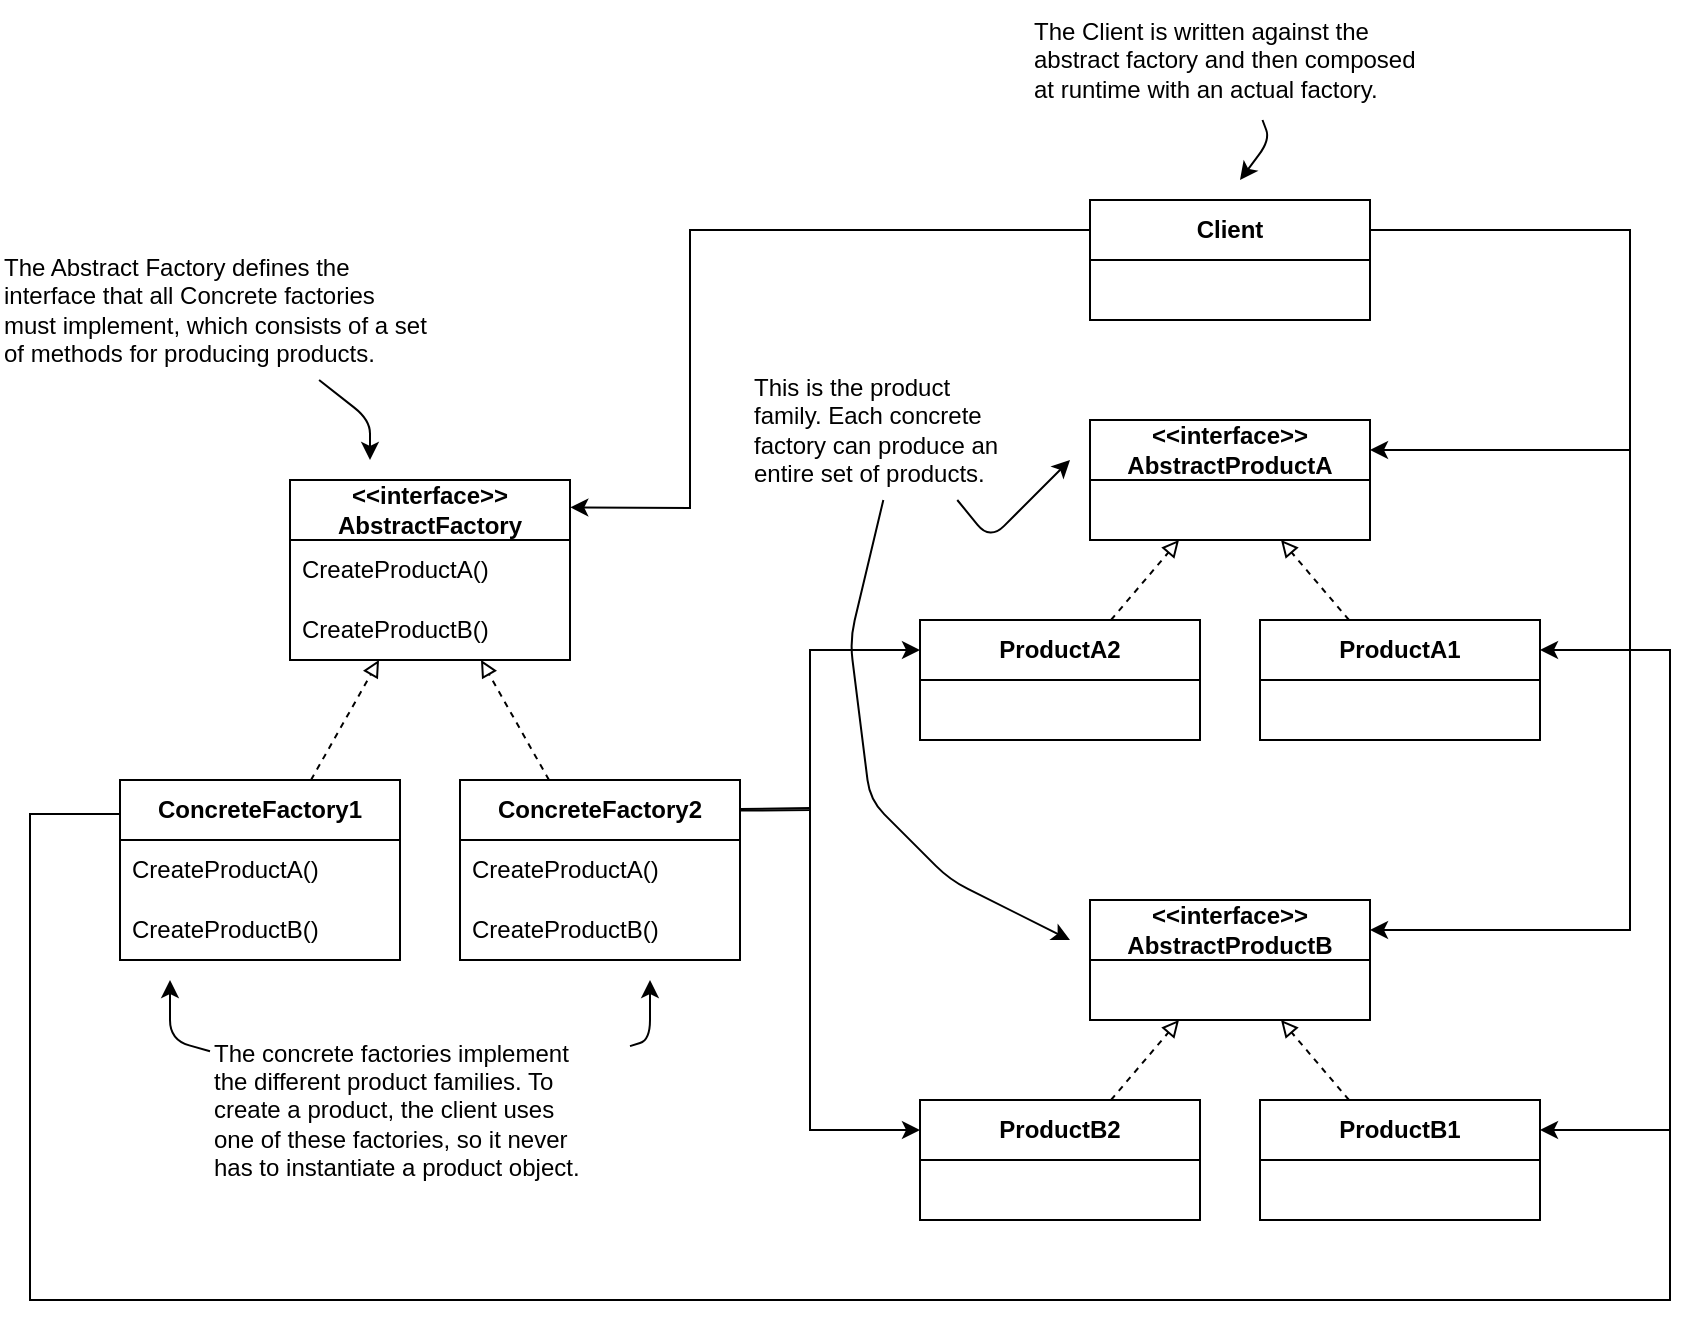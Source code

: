 <mxfile version="20.7.4" type="device"><diagram id="ahAyE9eUKxN_0jiChCt0" name="Sayfa -1"><mxGraphModel dx="1409" dy="703" grid="1" gridSize="10" guides="1" tooltips="1" connect="1" arrows="1" fold="1" page="1" pageScale="1" pageWidth="827" pageHeight="1169" math="0" shadow="0"><root><mxCell id="0"/><mxCell id="1" parent="0"/><mxCell id="OmDSp6iT0buTyvWnx6vF-1" value="&lt;span style=&quot;font-weight: 700;&quot;&gt;&amp;lt;&amp;lt;interface&amp;gt;&amp;gt;&lt;/span&gt;&lt;br style=&quot;border-color: var(--border-color); padding: 0px; margin: 0px; font-weight: 700;&quot;&gt;&lt;span style=&quot;font-weight: 700;&quot;&gt;AbstractFactory&lt;/span&gt;" style="swimlane;fontStyle=0;childLayout=stackLayout;horizontal=1;startSize=30;horizontalStack=0;resizeParent=1;resizeParentMax=0;resizeLast=0;collapsible=1;marginBottom=0;whiteSpace=wrap;html=1;" vertex="1" parent="1"><mxGeometry x="-20" y="250" width="140" height="90" as="geometry"/></mxCell><mxCell id="OmDSp6iT0buTyvWnx6vF-2" value="CreateProductA()" style="text;strokeColor=none;fillColor=none;align=left;verticalAlign=middle;spacingLeft=4;spacingRight=4;overflow=hidden;points=[[0,0.5],[1,0.5]];portConstraint=eastwest;rotatable=0;whiteSpace=wrap;html=1;" vertex="1" parent="OmDSp6iT0buTyvWnx6vF-1"><mxGeometry y="30" width="140" height="30" as="geometry"/></mxCell><mxCell id="OmDSp6iT0buTyvWnx6vF-4" value="CreateProductB()" style="text;strokeColor=none;fillColor=none;align=left;verticalAlign=middle;spacingLeft=4;spacingRight=4;overflow=hidden;points=[[0,0.5],[1,0.5]];portConstraint=eastwest;rotatable=0;whiteSpace=wrap;html=1;" vertex="1" parent="OmDSp6iT0buTyvWnx6vF-1"><mxGeometry y="60" width="140" height="30" as="geometry"/></mxCell><mxCell id="OmDSp6iT0buTyvWnx6vF-5" value="&lt;b&gt;Client&lt;/b&gt;" style="swimlane;fontStyle=0;childLayout=stackLayout;horizontal=1;startSize=30;horizontalStack=0;resizeParent=1;resizeParentMax=0;resizeLast=0;collapsible=1;marginBottom=0;whiteSpace=wrap;html=1;" vertex="1" parent="1"><mxGeometry x="380" y="110" width="140" height="60" as="geometry"/></mxCell><mxCell id="OmDSp6iT0buTyvWnx6vF-16" value="&lt;span style=&quot;font-weight: 700;&quot;&gt;&amp;lt;&amp;lt;interface&amp;gt;&amp;gt;&lt;/span&gt;&lt;br style=&quot;border-color: var(--border-color); padding: 0px; margin: 0px; font-weight: 700;&quot;&gt;&lt;span style=&quot;font-weight: 700;&quot;&gt;AbstractProductA&lt;/span&gt;" style="swimlane;fontStyle=0;childLayout=stackLayout;horizontal=1;startSize=30;horizontalStack=0;resizeParent=1;resizeParentMax=0;resizeLast=0;collapsible=1;marginBottom=0;whiteSpace=wrap;html=1;" vertex="1" parent="1"><mxGeometry x="380" y="220" width="140" height="60" as="geometry"/></mxCell><mxCell id="OmDSp6iT0buTyvWnx6vF-19" value="&lt;span style=&quot;font-weight: 700;&quot;&gt;&amp;lt;&amp;lt;interface&amp;gt;&amp;gt;&lt;/span&gt;&lt;br style=&quot;border-color: var(--border-color); padding: 0px; margin: 0px; font-weight: 700;&quot;&gt;&lt;span style=&quot;font-weight: 700;&quot;&gt;AbstractProductB&lt;/span&gt;" style="swimlane;fontStyle=0;childLayout=stackLayout;horizontal=1;startSize=30;horizontalStack=0;resizeParent=1;resizeParentMax=0;resizeLast=0;collapsible=1;marginBottom=0;whiteSpace=wrap;html=1;" vertex="1" parent="1"><mxGeometry x="380" y="460" width="140" height="60" as="geometry"/></mxCell><mxCell id="OmDSp6iT0buTyvWnx6vF-20" value="&lt;b&gt;ProductA2&lt;/b&gt;" style="swimlane;fontStyle=0;childLayout=stackLayout;horizontal=1;startSize=30;horizontalStack=0;resizeParent=1;resizeParentMax=0;resizeLast=0;collapsible=1;marginBottom=0;whiteSpace=wrap;html=1;" vertex="1" parent="1"><mxGeometry x="295" y="320" width="140" height="60" as="geometry"/></mxCell><mxCell id="OmDSp6iT0buTyvWnx6vF-21" value="&lt;b&gt;ProductA1&lt;/b&gt;" style="swimlane;fontStyle=0;childLayout=stackLayout;horizontal=1;startSize=30;horizontalStack=0;resizeParent=1;resizeParentMax=0;resizeLast=0;collapsible=1;marginBottom=0;whiteSpace=wrap;html=1;" vertex="1" parent="1"><mxGeometry x="465" y="320" width="140" height="60" as="geometry"/></mxCell><mxCell id="OmDSp6iT0buTyvWnx6vF-22" value="&lt;b&gt;ProductB2&lt;/b&gt;" style="swimlane;fontStyle=0;childLayout=stackLayout;horizontal=1;startSize=30;horizontalStack=0;resizeParent=1;resizeParentMax=0;resizeLast=0;collapsible=1;marginBottom=0;whiteSpace=wrap;html=1;" vertex="1" parent="1"><mxGeometry x="295" y="560" width="140" height="60" as="geometry"/></mxCell><mxCell id="OmDSp6iT0buTyvWnx6vF-23" value="&lt;b&gt;ProductB1&lt;/b&gt;" style="swimlane;fontStyle=0;childLayout=stackLayout;horizontal=1;startSize=30;horizontalStack=0;resizeParent=1;resizeParentMax=0;resizeLast=0;collapsible=1;marginBottom=0;whiteSpace=wrap;html=1;" vertex="1" parent="1"><mxGeometry x="465" y="560" width="140" height="60" as="geometry"/></mxCell><mxCell id="OmDSp6iT0buTyvWnx6vF-24" value="&lt;b&gt;ConcreteFactory1&lt;/b&gt;" style="swimlane;fontStyle=0;childLayout=stackLayout;horizontal=1;startSize=30;horizontalStack=0;resizeParent=1;resizeParentMax=0;resizeLast=0;collapsible=1;marginBottom=0;whiteSpace=wrap;html=1;" vertex="1" parent="1"><mxGeometry x="-105" y="400" width="140" height="90" as="geometry"/></mxCell><mxCell id="OmDSp6iT0buTyvWnx6vF-25" value="CreateProductA()" style="text;strokeColor=none;fillColor=none;align=left;verticalAlign=middle;spacingLeft=4;spacingRight=4;overflow=hidden;points=[[0,0.5],[1,0.5]];portConstraint=eastwest;rotatable=0;whiteSpace=wrap;html=1;" vertex="1" parent="OmDSp6iT0buTyvWnx6vF-24"><mxGeometry y="30" width="140" height="30" as="geometry"/></mxCell><mxCell id="OmDSp6iT0buTyvWnx6vF-26" value="CreateProductB()" style="text;strokeColor=none;fillColor=none;align=left;verticalAlign=middle;spacingLeft=4;spacingRight=4;overflow=hidden;points=[[0,0.5],[1,0.5]];portConstraint=eastwest;rotatable=0;whiteSpace=wrap;html=1;" vertex="1" parent="OmDSp6iT0buTyvWnx6vF-24"><mxGeometry y="60" width="140" height="30" as="geometry"/></mxCell><mxCell id="OmDSp6iT0buTyvWnx6vF-27" value="&lt;b&gt;ConcreteFactory2&lt;/b&gt;" style="swimlane;fontStyle=0;childLayout=stackLayout;horizontal=1;startSize=30;horizontalStack=0;resizeParent=1;resizeParentMax=0;resizeLast=0;collapsible=1;marginBottom=0;whiteSpace=wrap;html=1;" vertex="1" parent="1"><mxGeometry x="65" y="400" width="140" height="90" as="geometry"/></mxCell><mxCell id="OmDSp6iT0buTyvWnx6vF-28" value="CreateProductA()" style="text;strokeColor=none;fillColor=none;align=left;verticalAlign=middle;spacingLeft=4;spacingRight=4;overflow=hidden;points=[[0,0.5],[1,0.5]];portConstraint=eastwest;rotatable=0;whiteSpace=wrap;html=1;" vertex="1" parent="OmDSp6iT0buTyvWnx6vF-27"><mxGeometry y="30" width="140" height="30" as="geometry"/></mxCell><mxCell id="OmDSp6iT0buTyvWnx6vF-29" value="CreateProductB()" style="text;strokeColor=none;fillColor=none;align=left;verticalAlign=middle;spacingLeft=4;spacingRight=4;overflow=hidden;points=[[0,0.5],[1,0.5]];portConstraint=eastwest;rotatable=0;whiteSpace=wrap;html=1;" vertex="1" parent="OmDSp6iT0buTyvWnx6vF-27"><mxGeometry y="60" width="140" height="30" as="geometry"/></mxCell><mxCell id="OmDSp6iT0buTyvWnx6vF-30" value="" style="endArrow=classic;html=1;rounded=0;exitX=0;exitY=0.25;exitDx=0;exitDy=0;entryX=1.001;entryY=0.152;entryDx=0;entryDy=0;entryPerimeter=0;" edge="1" parent="1" source="OmDSp6iT0buTyvWnx6vF-5" target="OmDSp6iT0buTyvWnx6vF-1"><mxGeometry width="50" height="50" relative="1" as="geometry"><mxPoint x="130" y="180" as="sourcePoint"/><mxPoint x="170" y="120" as="targetPoint"/><Array as="points"><mxPoint x="180" y="125"/><mxPoint x="180" y="264"/></Array></mxGeometry></mxCell><mxCell id="OmDSp6iT0buTyvWnx6vF-31" value="" style="endArrow=classic;html=1;rounded=0;exitX=1;exitY=0.25;exitDx=0;exitDy=0;entryX=1;entryY=0.25;entryDx=0;entryDy=0;" edge="1" parent="1" source="OmDSp6iT0buTyvWnx6vF-5" target="OmDSp6iT0buTyvWnx6vF-16"><mxGeometry width="50" height="50" relative="1" as="geometry"><mxPoint x="620" y="160" as="sourcePoint"/><mxPoint x="570" y="220" as="targetPoint"/><Array as="points"><mxPoint x="650" y="125"/><mxPoint x="650" y="235"/></Array></mxGeometry></mxCell><mxCell id="OmDSp6iT0buTyvWnx6vF-32" value="" style="endArrow=classic;html=1;rounded=0;exitX=1;exitY=0.25;exitDx=0;exitDy=0;entryX=1;entryY=0.25;entryDx=0;entryDy=0;" edge="1" parent="1" source="OmDSp6iT0buTyvWnx6vF-5" target="OmDSp6iT0buTyvWnx6vF-19"><mxGeometry width="50" height="50" relative="1" as="geometry"><mxPoint x="640" y="340" as="sourcePoint"/><mxPoint x="690" y="290" as="targetPoint"/><Array as="points"><mxPoint x="650" y="125"/><mxPoint x="650" y="475"/></Array></mxGeometry></mxCell><mxCell id="OmDSp6iT0buTyvWnx6vF-33" value="" style="endArrow=block;html=1;rounded=0;endFill=0;dashed=1;" edge="1" parent="1" source="OmDSp6iT0buTyvWnx6vF-20" target="OmDSp6iT0buTyvWnx6vF-16"><mxGeometry width="50" height="50" relative="1" as="geometry"><mxPoint x="250" y="310" as="sourcePoint"/><mxPoint x="300" y="260" as="targetPoint"/></mxGeometry></mxCell><mxCell id="OmDSp6iT0buTyvWnx6vF-34" value="" style="endArrow=block;html=1;rounded=0;endFill=0;dashed=1;" edge="1" parent="1" source="OmDSp6iT0buTyvWnx6vF-21" target="OmDSp6iT0buTyvWnx6vF-16"><mxGeometry width="50" height="50" relative="1" as="geometry"><mxPoint x="400.5" y="330" as="sourcePoint"/><mxPoint x="434.5" y="290" as="targetPoint"/></mxGeometry></mxCell><mxCell id="OmDSp6iT0buTyvWnx6vF-35" value="" style="endArrow=block;html=1;rounded=0;endFill=0;dashed=1;" edge="1" parent="1" source="OmDSp6iT0buTyvWnx6vF-22" target="OmDSp6iT0buTyvWnx6vF-19"><mxGeometry width="50" height="50" relative="1" as="geometry"><mxPoint x="400.5" y="330" as="sourcePoint"/><mxPoint x="434.5" y="290" as="targetPoint"/></mxGeometry></mxCell><mxCell id="OmDSp6iT0buTyvWnx6vF-36" value="" style="endArrow=block;html=1;rounded=0;endFill=0;dashed=1;" edge="1" parent="1" source="OmDSp6iT0buTyvWnx6vF-23" target="OmDSp6iT0buTyvWnx6vF-19"><mxGeometry width="50" height="50" relative="1" as="geometry"><mxPoint x="398.182" y="580" as="sourcePoint"/><mxPoint x="436.818" y="530" as="targetPoint"/></mxGeometry></mxCell><mxCell id="OmDSp6iT0buTyvWnx6vF-37" value="" style="endArrow=classic;html=1;rounded=0;entryX=1;entryY=0.25;entryDx=0;entryDy=0;exitX=0.001;exitY=0.189;exitDx=0;exitDy=0;exitPerimeter=0;" edge="1" parent="1" source="OmDSp6iT0buTyvWnx6vF-24" target="OmDSp6iT0buTyvWnx6vF-21"><mxGeometry width="50" height="50" relative="1" as="geometry"><mxPoint x="-150" y="390" as="sourcePoint"/><mxPoint x="640" y="710" as="targetPoint"/><Array as="points"><mxPoint x="-150" y="417"/><mxPoint x="-150" y="660"/><mxPoint x="670" y="660"/><mxPoint x="670" y="335"/></Array></mxGeometry></mxCell><mxCell id="OmDSp6iT0buTyvWnx6vF-38" value="" style="endArrow=classic;html=1;rounded=0;entryX=1;entryY=0.25;entryDx=0;entryDy=0;exitX=-0.005;exitY=0.189;exitDx=0;exitDy=0;exitPerimeter=0;" edge="1" parent="1" source="OmDSp6iT0buTyvWnx6vF-24" target="OmDSp6iT0buTyvWnx6vF-23"><mxGeometry width="50" height="50" relative="1" as="geometry"><mxPoint x="-50" y="570" as="sourcePoint"/><mxPoint x="615.0" y="345" as="targetPoint"/><Array as="points"><mxPoint x="-150" y="417"/><mxPoint x="-150" y="660"/><mxPoint x="670" y="660"/><mxPoint x="670" y="575"/></Array></mxGeometry></mxCell><mxCell id="OmDSp6iT0buTyvWnx6vF-39" value="" style="endArrow=classic;html=1;rounded=0;exitX=1.001;exitY=0.17;exitDx=0;exitDy=0;exitPerimeter=0;entryX=0;entryY=0.25;entryDx=0;entryDy=0;" edge="1" parent="1" source="OmDSp6iT0buTyvWnx6vF-27" target="OmDSp6iT0buTyvWnx6vF-20"><mxGeometry width="50" height="50" relative="1" as="geometry"><mxPoint x="260" y="450" as="sourcePoint"/><mxPoint x="320" y="420" as="targetPoint"/><Array as="points"><mxPoint x="240" y="415"/><mxPoint x="240" y="335"/></Array></mxGeometry></mxCell><mxCell id="OmDSp6iT0buTyvWnx6vF-40" value="" style="endArrow=classic;html=1;rounded=0;exitX=1.001;exitY=0.161;exitDx=0;exitDy=0;exitPerimeter=0;entryX=0;entryY=0.25;entryDx=0;entryDy=0;" edge="1" parent="1" source="OmDSp6iT0buTyvWnx6vF-27" target="OmDSp6iT0buTyvWnx6vF-22"><mxGeometry width="50" height="50" relative="1" as="geometry"><mxPoint x="215.14" y="425.3" as="sourcePoint"/><mxPoint x="305" y="345" as="targetPoint"/><Array as="points"><mxPoint x="240" y="414"/><mxPoint x="240" y="575"/></Array></mxGeometry></mxCell><mxCell id="OmDSp6iT0buTyvWnx6vF-41" value="" style="endArrow=block;html=1;rounded=0;endFill=0;dashed=1;" edge="1" parent="1" source="OmDSp6iT0buTyvWnx6vF-24" target="OmDSp6iT0buTyvWnx6vF-1"><mxGeometry width="50" height="50" relative="1" as="geometry"><mxPoint x="400.5" y="570" as="sourcePoint"/><mxPoint x="434.5" y="530" as="targetPoint"/></mxGeometry></mxCell><mxCell id="OmDSp6iT0buTyvWnx6vF-42" value="" style="endArrow=block;html=1;rounded=0;endFill=0;dashed=1;" edge="1" parent="1" source="OmDSp6iT0buTyvWnx6vF-27" target="OmDSp6iT0buTyvWnx6vF-1"><mxGeometry width="50" height="50" relative="1" as="geometry"><mxPoint x="0.5" y="410" as="sourcePoint"/><mxPoint x="34.5" y="350" as="targetPoint"/></mxGeometry></mxCell><mxCell id="OmDSp6iT0buTyvWnx6vF-43" value="&lt;div&gt;The Abstract Factory defines the&lt;/div&gt;&lt;div&gt;interface that all Concrete factories&lt;/div&gt;&lt;div&gt;must implement, which consists of a set&lt;/div&gt;&lt;div&gt;of methods for producing products.&lt;/div&gt;" style="text;html=1;align=left;verticalAlign=middle;resizable=0;points=[];autosize=1;strokeColor=none;fillColor=none;" vertex="1" parent="1"><mxGeometry x="-165" y="130" width="230" height="70" as="geometry"/></mxCell><mxCell id="OmDSp6iT0buTyvWnx6vF-44" value="" style="endArrow=classic;html=1;rounded=1;" edge="1" parent="1" source="OmDSp6iT0buTyvWnx6vF-43"><mxGeometry width="50" height="50" relative="1" as="geometry"><mxPoint x="-190" y="300" as="sourcePoint"/><mxPoint x="20" y="240" as="targetPoint"/><Array as="points"><mxPoint x="20" y="220"/></Array></mxGeometry></mxCell><mxCell id="OmDSp6iT0buTyvWnx6vF-45" value="&lt;div&gt;The Client is written against the&lt;/div&gt;&lt;div&gt;abstract factory and then composed&lt;/div&gt;&lt;div&gt;at runtime with an actual factory.&lt;/div&gt;" style="text;html=1;align=left;verticalAlign=middle;resizable=0;points=[];autosize=1;strokeColor=none;fillColor=none;" vertex="1" parent="1"><mxGeometry x="350" y="10" width="210" height="60" as="geometry"/></mxCell><mxCell id="OmDSp6iT0buTyvWnx6vF-46" value="" style="endArrow=classic;html=1;rounded=1;" edge="1" parent="1" source="OmDSp6iT0buTyvWnx6vF-45"><mxGeometry width="50" height="50" relative="1" as="geometry"><mxPoint x="270" y="100" as="sourcePoint"/><mxPoint x="455" y="100" as="targetPoint"/><Array as="points"><mxPoint x="470" y="80"/></Array></mxGeometry></mxCell><mxCell id="OmDSp6iT0buTyvWnx6vF-47" value="This is the product&#10;family. Each concrete&#10;factory can produce an&#10;entire set of products." style="text;html=1;align=left;verticalAlign=middle;resizable=0;points=[];autosize=1;strokeColor=none;fillColor=none;" vertex="1" parent="1"><mxGeometry x="210" y="190" width="150" height="70" as="geometry"/></mxCell><mxCell id="OmDSp6iT0buTyvWnx6vF-48" value="" style="endArrow=classic;html=1;rounded=1;" edge="1" parent="1" source="OmDSp6iT0buTyvWnx6vF-47"><mxGeometry width="50" height="50" relative="1" as="geometry"><mxPoint x="260" y="330" as="sourcePoint"/><mxPoint x="370" y="240" as="targetPoint"/><Array as="points"><mxPoint x="330" y="280"/></Array></mxGeometry></mxCell><mxCell id="OmDSp6iT0buTyvWnx6vF-49" value="" style="endArrow=classic;html=1;rounded=1;" edge="1" parent="1" source="OmDSp6iT0buTyvWnx6vF-47"><mxGeometry width="50" height="50" relative="1" as="geometry"><mxPoint x="260" y="440" as="sourcePoint"/><mxPoint x="370" y="480" as="targetPoint"/><Array as="points"><mxPoint x="260" y="330"/><mxPoint x="270" y="410"/><mxPoint x="310" y="450"/></Array></mxGeometry></mxCell><mxCell id="OmDSp6iT0buTyvWnx6vF-50" value="&lt;div&gt;The concrete factories implement&lt;/div&gt;&lt;div&gt;the different product families. To&lt;/div&gt;&lt;div&gt;create a product, the client uses&lt;/div&gt;&lt;div&gt;one of these factories, so it never&lt;/div&gt;&lt;div&gt;has to instantiate a product object.&lt;/div&gt;" style="text;html=1;align=left;verticalAlign=middle;resizable=0;points=[];autosize=1;strokeColor=none;fillColor=none;" vertex="1" parent="1"><mxGeometry x="-60" y="520" width="210" height="90" as="geometry"/></mxCell><mxCell id="OmDSp6iT0buTyvWnx6vF-51" value="" style="endArrow=classic;html=1;rounded=1;" edge="1" parent="1" source="OmDSp6iT0buTyvWnx6vF-50"><mxGeometry width="50" height="50" relative="1" as="geometry"><mxPoint x="-120" y="560" as="sourcePoint"/><mxPoint x="-80" y="500" as="targetPoint"/><Array as="points"><mxPoint x="-80" y="530"/></Array></mxGeometry></mxCell><mxCell id="OmDSp6iT0buTyvWnx6vF-52" value="" style="endArrow=classic;html=1;rounded=1;" edge="1" parent="1" source="OmDSp6iT0buTyvWnx6vF-50"><mxGeometry width="50" height="50" relative="1" as="geometry"><mxPoint x="-50" y="547.778" as="sourcePoint"/><mxPoint x="160" y="500" as="targetPoint"/><Array as="points"><mxPoint x="160" y="530"/></Array></mxGeometry></mxCell></root></mxGraphModel></diagram></mxfile>